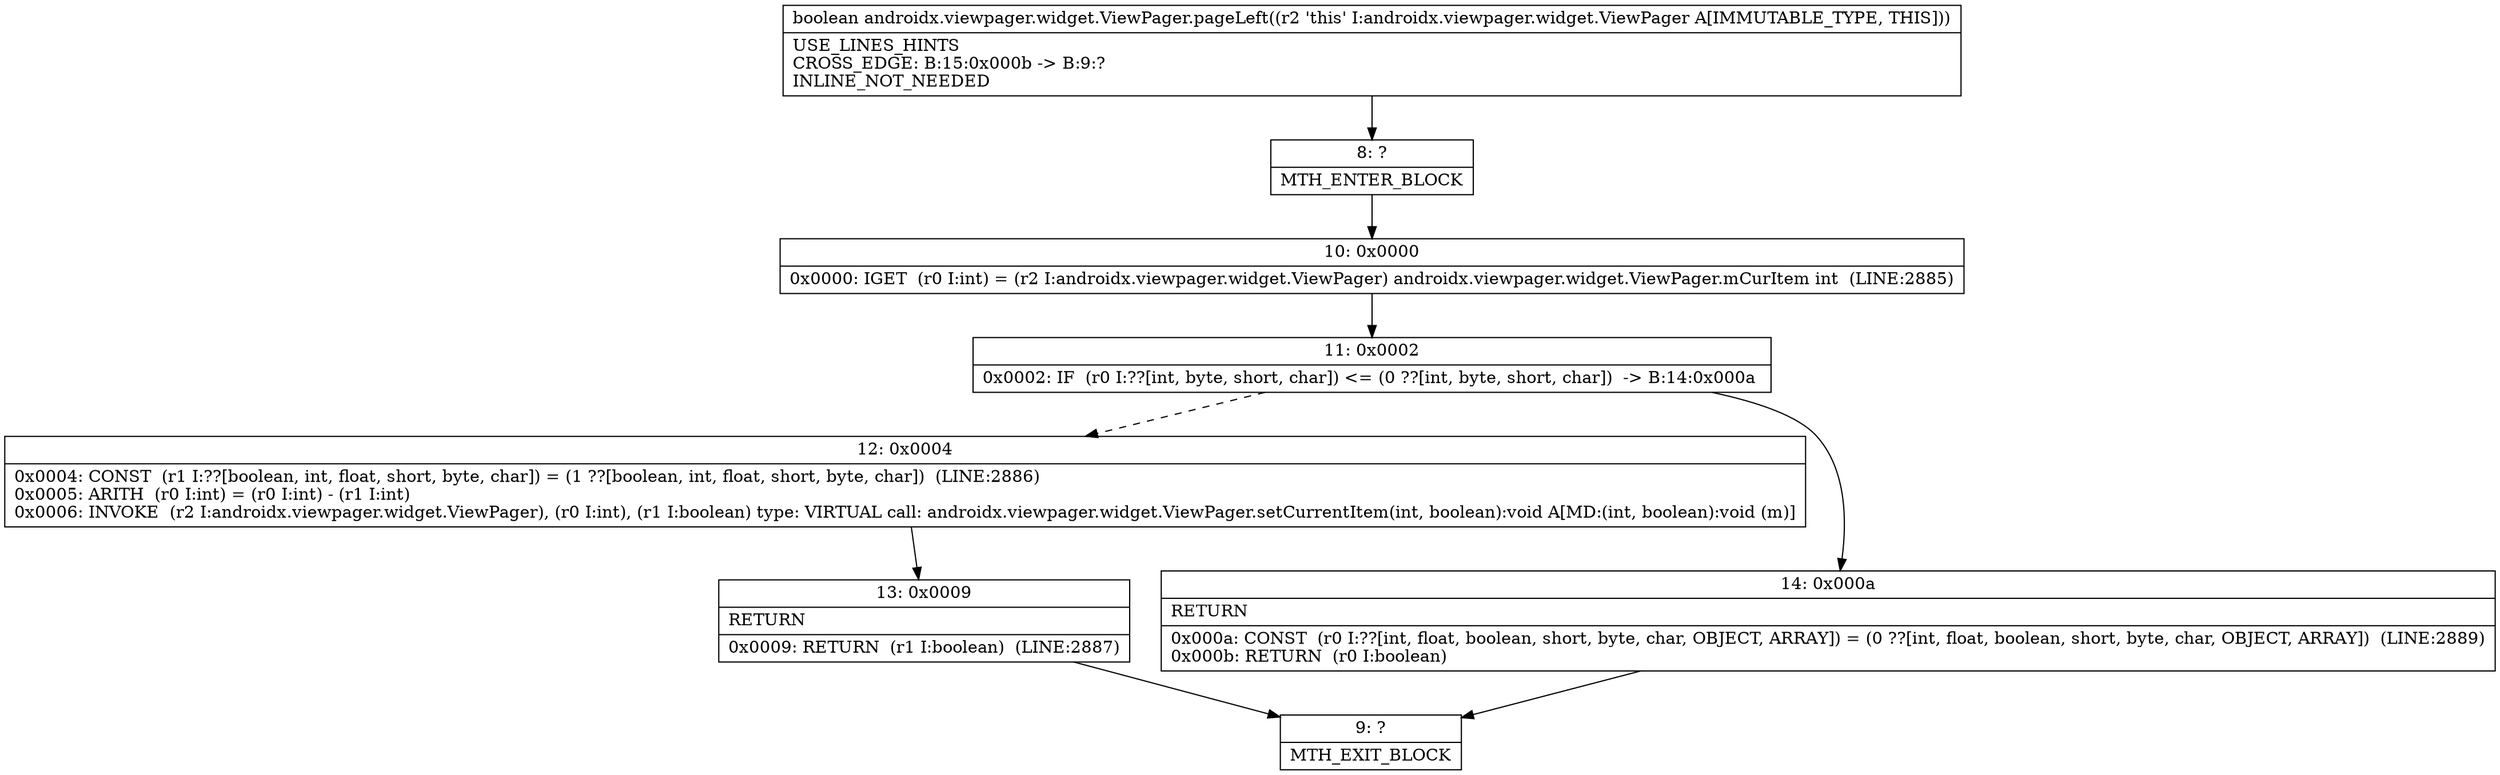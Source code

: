 digraph "CFG forandroidx.viewpager.widget.ViewPager.pageLeft()Z" {
Node_8 [shape=record,label="{8\:\ ?|MTH_ENTER_BLOCK\l}"];
Node_10 [shape=record,label="{10\:\ 0x0000|0x0000: IGET  (r0 I:int) = (r2 I:androidx.viewpager.widget.ViewPager) androidx.viewpager.widget.ViewPager.mCurItem int  (LINE:2885)\l}"];
Node_11 [shape=record,label="{11\:\ 0x0002|0x0002: IF  (r0 I:??[int, byte, short, char]) \<= (0 ??[int, byte, short, char])  \-\> B:14:0x000a \l}"];
Node_12 [shape=record,label="{12\:\ 0x0004|0x0004: CONST  (r1 I:??[boolean, int, float, short, byte, char]) = (1 ??[boolean, int, float, short, byte, char])  (LINE:2886)\l0x0005: ARITH  (r0 I:int) = (r0 I:int) \- (r1 I:int) \l0x0006: INVOKE  (r2 I:androidx.viewpager.widget.ViewPager), (r0 I:int), (r1 I:boolean) type: VIRTUAL call: androidx.viewpager.widget.ViewPager.setCurrentItem(int, boolean):void A[MD:(int, boolean):void (m)]\l}"];
Node_13 [shape=record,label="{13\:\ 0x0009|RETURN\l|0x0009: RETURN  (r1 I:boolean)  (LINE:2887)\l}"];
Node_9 [shape=record,label="{9\:\ ?|MTH_EXIT_BLOCK\l}"];
Node_14 [shape=record,label="{14\:\ 0x000a|RETURN\l|0x000a: CONST  (r0 I:??[int, float, boolean, short, byte, char, OBJECT, ARRAY]) = (0 ??[int, float, boolean, short, byte, char, OBJECT, ARRAY])  (LINE:2889)\l0x000b: RETURN  (r0 I:boolean) \l}"];
MethodNode[shape=record,label="{boolean androidx.viewpager.widget.ViewPager.pageLeft((r2 'this' I:androidx.viewpager.widget.ViewPager A[IMMUTABLE_TYPE, THIS]))  | USE_LINES_HINTS\lCROSS_EDGE: B:15:0x000b \-\> B:9:?\lINLINE_NOT_NEEDED\l}"];
MethodNode -> Node_8;Node_8 -> Node_10;
Node_10 -> Node_11;
Node_11 -> Node_12[style=dashed];
Node_11 -> Node_14;
Node_12 -> Node_13;
Node_13 -> Node_9;
Node_14 -> Node_9;
}


